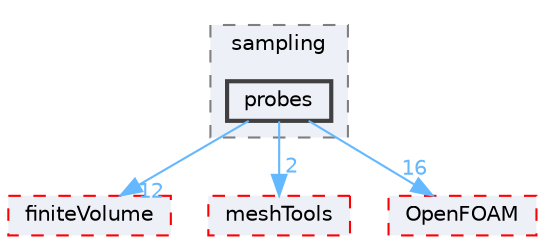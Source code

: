 digraph "src/sampling/probes"
{
 // LATEX_PDF_SIZE
  bgcolor="transparent";
  edge [fontname=Helvetica,fontsize=10,labelfontname=Helvetica,labelfontsize=10];
  node [fontname=Helvetica,fontsize=10,shape=box,height=0.2,width=0.4];
  compound=true
  subgraph clusterdir_24a3817a3c61c11f04a0a72057522f4f {
    graph [ bgcolor="#edf0f7", pencolor="grey50", label="sampling", fontname=Helvetica,fontsize=10 style="filled,dashed", URL="dir_24a3817a3c61c11f04a0a72057522f4f.html",tooltip=""]
  dir_cbe5babacf778e7f66e66e5bcfb862b0 [label="probes", fillcolor="#edf0f7", color="grey25", style="filled,bold", URL="dir_cbe5babacf778e7f66e66e5bcfb862b0.html",tooltip=""];
  }
  dir_9bd15774b555cf7259a6fa18f99fe99b [label="finiteVolume", fillcolor="#edf0f7", color="red", style="filled,dashed", URL="dir_9bd15774b555cf7259a6fa18f99fe99b.html",tooltip=""];
  dir_ae30ad0bef50cf391b24c614251bb9fd [label="meshTools", fillcolor="#edf0f7", color="red", style="filled,dashed", URL="dir_ae30ad0bef50cf391b24c614251bb9fd.html",tooltip=""];
  dir_c5473ff19b20e6ec4dfe5c310b3778a8 [label="OpenFOAM", fillcolor="#edf0f7", color="red", style="filled,dashed", URL="dir_c5473ff19b20e6ec4dfe5c310b3778a8.html",tooltip=""];
  dir_cbe5babacf778e7f66e66e5bcfb862b0->dir_9bd15774b555cf7259a6fa18f99fe99b [headlabel="12", labeldistance=1.5 headhref="dir_003074_001387.html" href="dir_003074_001387.html" color="steelblue1" fontcolor="steelblue1"];
  dir_cbe5babacf778e7f66e66e5bcfb862b0->dir_ae30ad0bef50cf391b24c614251bb9fd [headlabel="2", labeldistance=1.5 headhref="dir_003074_002382.html" href="dir_003074_002382.html" color="steelblue1" fontcolor="steelblue1"];
  dir_cbe5babacf778e7f66e66e5bcfb862b0->dir_c5473ff19b20e6ec4dfe5c310b3778a8 [headlabel="16", labeldistance=1.5 headhref="dir_003074_002695.html" href="dir_003074_002695.html" color="steelblue1" fontcolor="steelblue1"];
}
